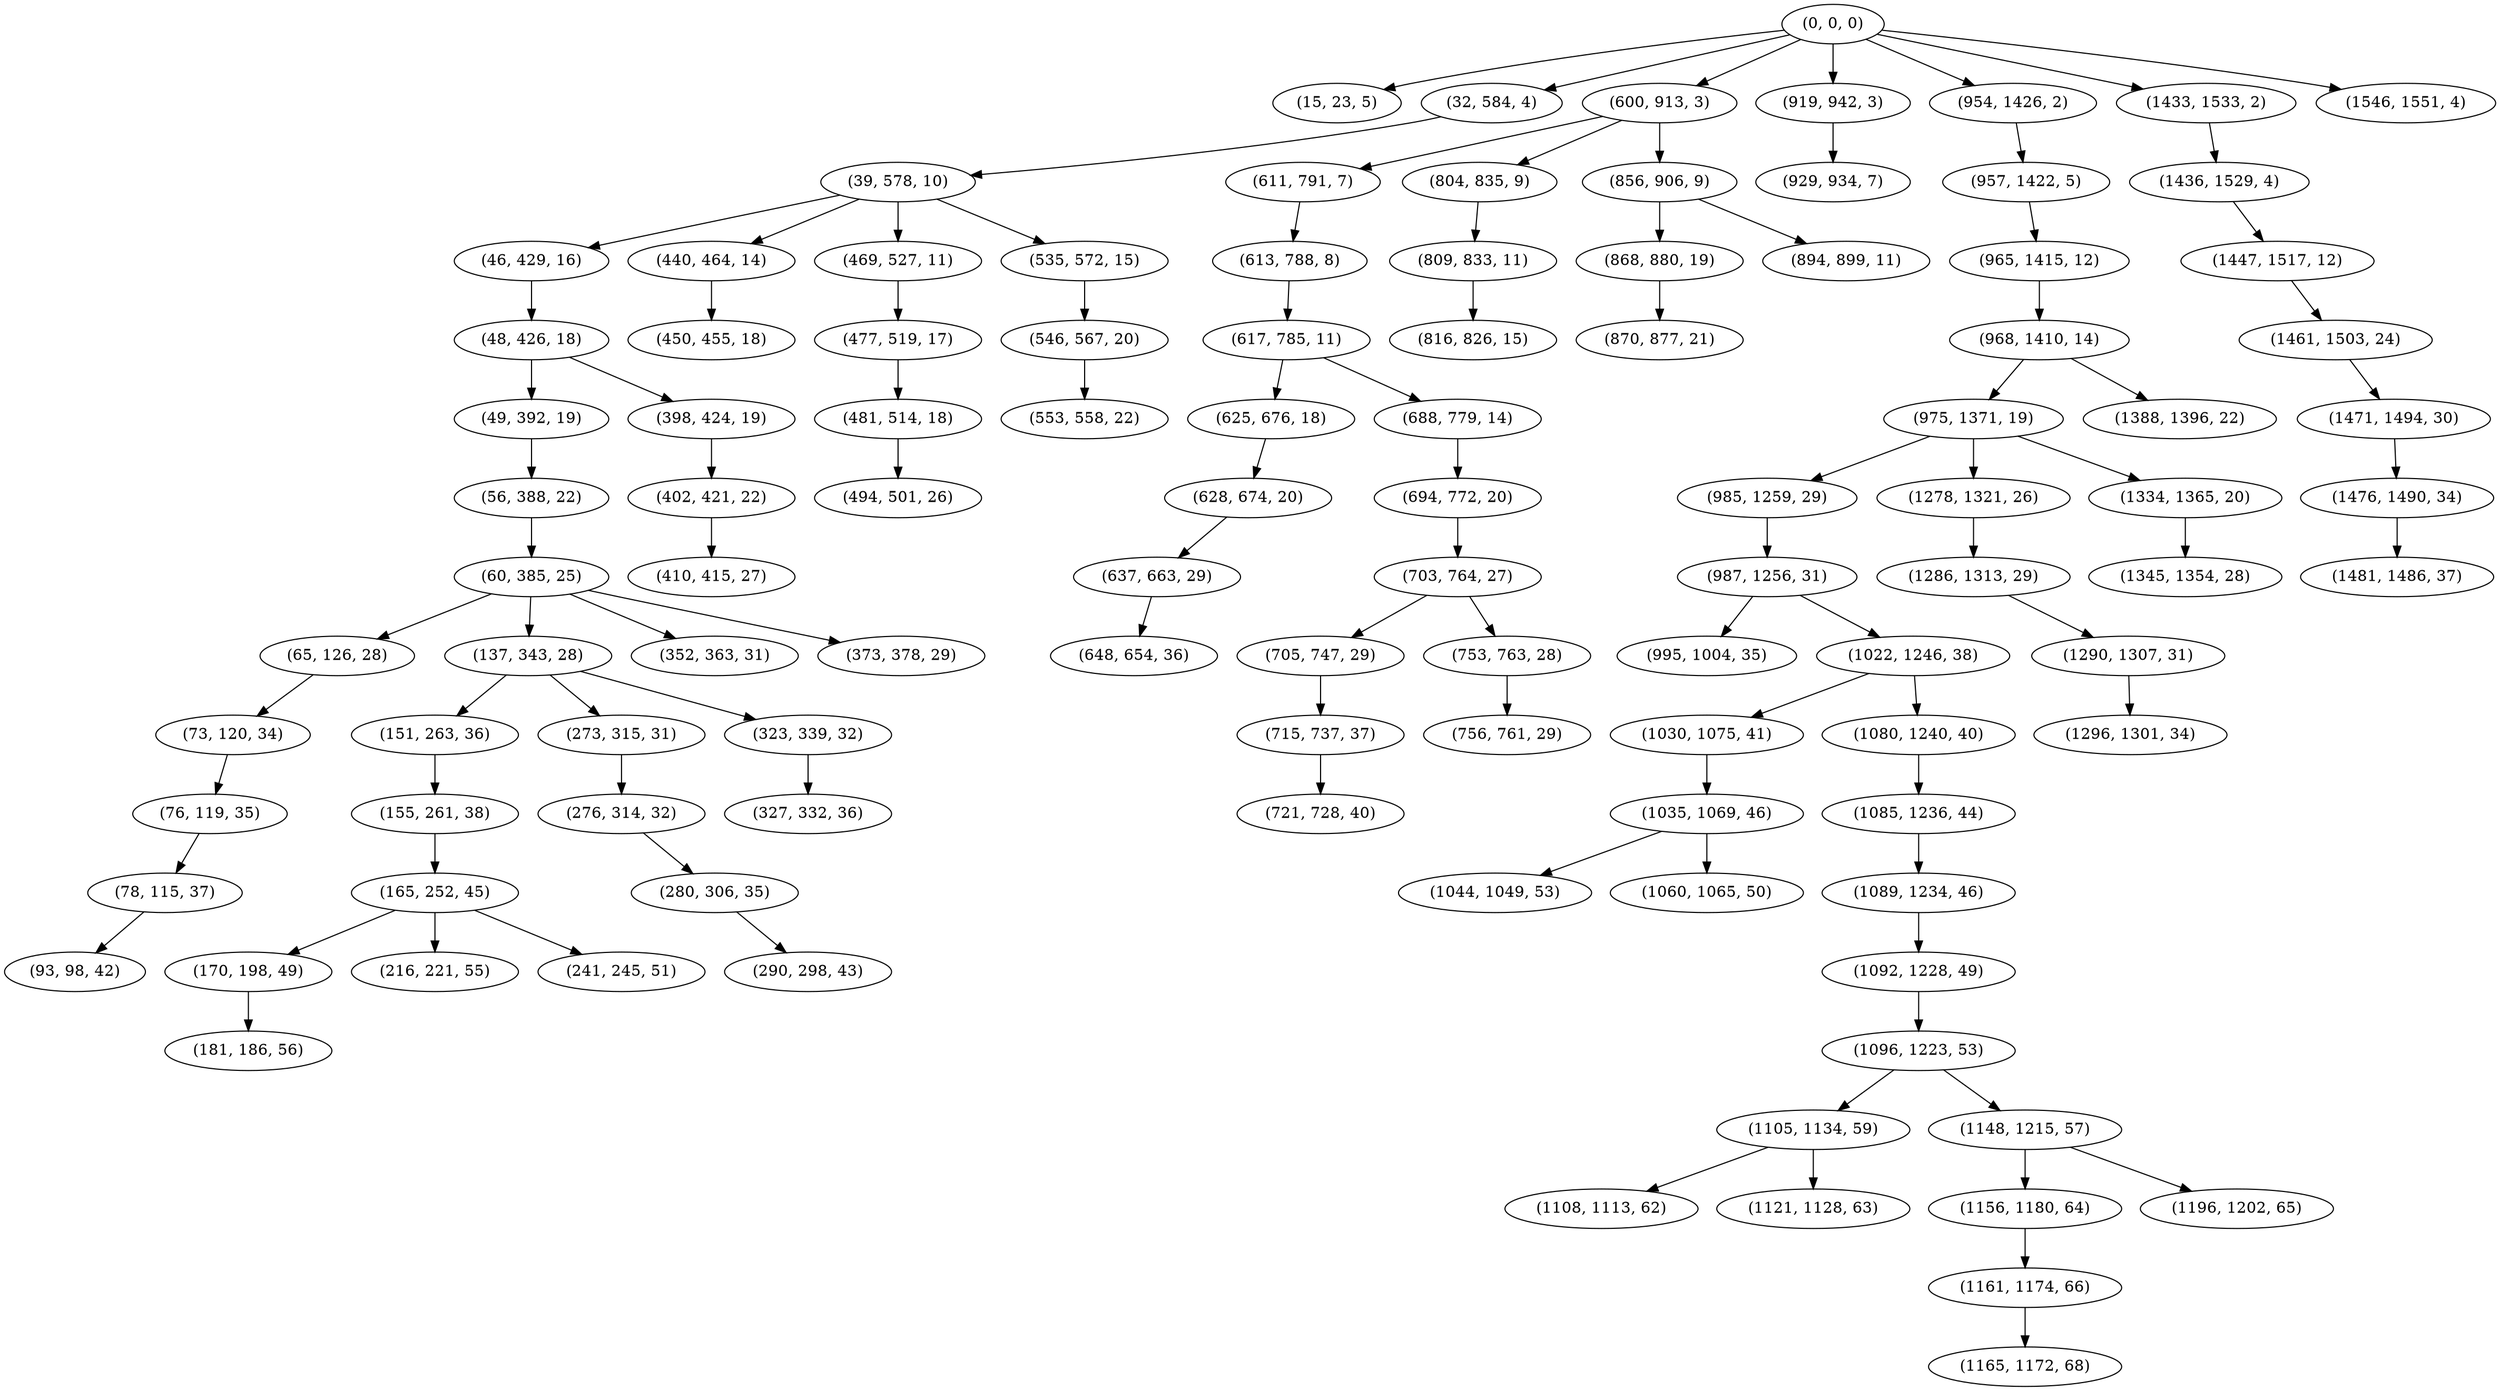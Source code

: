 digraph tree {
    "(0, 0, 0)";
    "(15, 23, 5)";
    "(32, 584, 4)";
    "(39, 578, 10)";
    "(46, 429, 16)";
    "(48, 426, 18)";
    "(49, 392, 19)";
    "(56, 388, 22)";
    "(60, 385, 25)";
    "(65, 126, 28)";
    "(73, 120, 34)";
    "(76, 119, 35)";
    "(78, 115, 37)";
    "(93, 98, 42)";
    "(137, 343, 28)";
    "(151, 263, 36)";
    "(155, 261, 38)";
    "(165, 252, 45)";
    "(170, 198, 49)";
    "(181, 186, 56)";
    "(216, 221, 55)";
    "(241, 245, 51)";
    "(273, 315, 31)";
    "(276, 314, 32)";
    "(280, 306, 35)";
    "(290, 298, 43)";
    "(323, 339, 32)";
    "(327, 332, 36)";
    "(352, 363, 31)";
    "(373, 378, 29)";
    "(398, 424, 19)";
    "(402, 421, 22)";
    "(410, 415, 27)";
    "(440, 464, 14)";
    "(450, 455, 18)";
    "(469, 527, 11)";
    "(477, 519, 17)";
    "(481, 514, 18)";
    "(494, 501, 26)";
    "(535, 572, 15)";
    "(546, 567, 20)";
    "(553, 558, 22)";
    "(600, 913, 3)";
    "(611, 791, 7)";
    "(613, 788, 8)";
    "(617, 785, 11)";
    "(625, 676, 18)";
    "(628, 674, 20)";
    "(637, 663, 29)";
    "(648, 654, 36)";
    "(688, 779, 14)";
    "(694, 772, 20)";
    "(703, 764, 27)";
    "(705, 747, 29)";
    "(715, 737, 37)";
    "(721, 728, 40)";
    "(753, 763, 28)";
    "(756, 761, 29)";
    "(804, 835, 9)";
    "(809, 833, 11)";
    "(816, 826, 15)";
    "(856, 906, 9)";
    "(868, 880, 19)";
    "(870, 877, 21)";
    "(894, 899, 11)";
    "(919, 942, 3)";
    "(929, 934, 7)";
    "(954, 1426, 2)";
    "(957, 1422, 5)";
    "(965, 1415, 12)";
    "(968, 1410, 14)";
    "(975, 1371, 19)";
    "(985, 1259, 29)";
    "(987, 1256, 31)";
    "(995, 1004, 35)";
    "(1022, 1246, 38)";
    "(1030, 1075, 41)";
    "(1035, 1069, 46)";
    "(1044, 1049, 53)";
    "(1060, 1065, 50)";
    "(1080, 1240, 40)";
    "(1085, 1236, 44)";
    "(1089, 1234, 46)";
    "(1092, 1228, 49)";
    "(1096, 1223, 53)";
    "(1105, 1134, 59)";
    "(1108, 1113, 62)";
    "(1121, 1128, 63)";
    "(1148, 1215, 57)";
    "(1156, 1180, 64)";
    "(1161, 1174, 66)";
    "(1165, 1172, 68)";
    "(1196, 1202, 65)";
    "(1278, 1321, 26)";
    "(1286, 1313, 29)";
    "(1290, 1307, 31)";
    "(1296, 1301, 34)";
    "(1334, 1365, 20)";
    "(1345, 1354, 28)";
    "(1388, 1396, 22)";
    "(1433, 1533, 2)";
    "(1436, 1529, 4)";
    "(1447, 1517, 12)";
    "(1461, 1503, 24)";
    "(1471, 1494, 30)";
    "(1476, 1490, 34)";
    "(1481, 1486, 37)";
    "(1546, 1551, 4)";
    "(0, 0, 0)" -> "(15, 23, 5)";
    "(0, 0, 0)" -> "(32, 584, 4)";
    "(0, 0, 0)" -> "(600, 913, 3)";
    "(0, 0, 0)" -> "(919, 942, 3)";
    "(0, 0, 0)" -> "(954, 1426, 2)";
    "(0, 0, 0)" -> "(1433, 1533, 2)";
    "(0, 0, 0)" -> "(1546, 1551, 4)";
    "(32, 584, 4)" -> "(39, 578, 10)";
    "(39, 578, 10)" -> "(46, 429, 16)";
    "(39, 578, 10)" -> "(440, 464, 14)";
    "(39, 578, 10)" -> "(469, 527, 11)";
    "(39, 578, 10)" -> "(535, 572, 15)";
    "(46, 429, 16)" -> "(48, 426, 18)";
    "(48, 426, 18)" -> "(49, 392, 19)";
    "(48, 426, 18)" -> "(398, 424, 19)";
    "(49, 392, 19)" -> "(56, 388, 22)";
    "(56, 388, 22)" -> "(60, 385, 25)";
    "(60, 385, 25)" -> "(65, 126, 28)";
    "(60, 385, 25)" -> "(137, 343, 28)";
    "(60, 385, 25)" -> "(352, 363, 31)";
    "(60, 385, 25)" -> "(373, 378, 29)";
    "(65, 126, 28)" -> "(73, 120, 34)";
    "(73, 120, 34)" -> "(76, 119, 35)";
    "(76, 119, 35)" -> "(78, 115, 37)";
    "(78, 115, 37)" -> "(93, 98, 42)";
    "(137, 343, 28)" -> "(151, 263, 36)";
    "(137, 343, 28)" -> "(273, 315, 31)";
    "(137, 343, 28)" -> "(323, 339, 32)";
    "(151, 263, 36)" -> "(155, 261, 38)";
    "(155, 261, 38)" -> "(165, 252, 45)";
    "(165, 252, 45)" -> "(170, 198, 49)";
    "(165, 252, 45)" -> "(216, 221, 55)";
    "(165, 252, 45)" -> "(241, 245, 51)";
    "(170, 198, 49)" -> "(181, 186, 56)";
    "(273, 315, 31)" -> "(276, 314, 32)";
    "(276, 314, 32)" -> "(280, 306, 35)";
    "(280, 306, 35)" -> "(290, 298, 43)";
    "(323, 339, 32)" -> "(327, 332, 36)";
    "(398, 424, 19)" -> "(402, 421, 22)";
    "(402, 421, 22)" -> "(410, 415, 27)";
    "(440, 464, 14)" -> "(450, 455, 18)";
    "(469, 527, 11)" -> "(477, 519, 17)";
    "(477, 519, 17)" -> "(481, 514, 18)";
    "(481, 514, 18)" -> "(494, 501, 26)";
    "(535, 572, 15)" -> "(546, 567, 20)";
    "(546, 567, 20)" -> "(553, 558, 22)";
    "(600, 913, 3)" -> "(611, 791, 7)";
    "(600, 913, 3)" -> "(804, 835, 9)";
    "(600, 913, 3)" -> "(856, 906, 9)";
    "(611, 791, 7)" -> "(613, 788, 8)";
    "(613, 788, 8)" -> "(617, 785, 11)";
    "(617, 785, 11)" -> "(625, 676, 18)";
    "(617, 785, 11)" -> "(688, 779, 14)";
    "(625, 676, 18)" -> "(628, 674, 20)";
    "(628, 674, 20)" -> "(637, 663, 29)";
    "(637, 663, 29)" -> "(648, 654, 36)";
    "(688, 779, 14)" -> "(694, 772, 20)";
    "(694, 772, 20)" -> "(703, 764, 27)";
    "(703, 764, 27)" -> "(705, 747, 29)";
    "(703, 764, 27)" -> "(753, 763, 28)";
    "(705, 747, 29)" -> "(715, 737, 37)";
    "(715, 737, 37)" -> "(721, 728, 40)";
    "(753, 763, 28)" -> "(756, 761, 29)";
    "(804, 835, 9)" -> "(809, 833, 11)";
    "(809, 833, 11)" -> "(816, 826, 15)";
    "(856, 906, 9)" -> "(868, 880, 19)";
    "(856, 906, 9)" -> "(894, 899, 11)";
    "(868, 880, 19)" -> "(870, 877, 21)";
    "(919, 942, 3)" -> "(929, 934, 7)";
    "(954, 1426, 2)" -> "(957, 1422, 5)";
    "(957, 1422, 5)" -> "(965, 1415, 12)";
    "(965, 1415, 12)" -> "(968, 1410, 14)";
    "(968, 1410, 14)" -> "(975, 1371, 19)";
    "(968, 1410, 14)" -> "(1388, 1396, 22)";
    "(975, 1371, 19)" -> "(985, 1259, 29)";
    "(975, 1371, 19)" -> "(1278, 1321, 26)";
    "(975, 1371, 19)" -> "(1334, 1365, 20)";
    "(985, 1259, 29)" -> "(987, 1256, 31)";
    "(987, 1256, 31)" -> "(995, 1004, 35)";
    "(987, 1256, 31)" -> "(1022, 1246, 38)";
    "(1022, 1246, 38)" -> "(1030, 1075, 41)";
    "(1022, 1246, 38)" -> "(1080, 1240, 40)";
    "(1030, 1075, 41)" -> "(1035, 1069, 46)";
    "(1035, 1069, 46)" -> "(1044, 1049, 53)";
    "(1035, 1069, 46)" -> "(1060, 1065, 50)";
    "(1080, 1240, 40)" -> "(1085, 1236, 44)";
    "(1085, 1236, 44)" -> "(1089, 1234, 46)";
    "(1089, 1234, 46)" -> "(1092, 1228, 49)";
    "(1092, 1228, 49)" -> "(1096, 1223, 53)";
    "(1096, 1223, 53)" -> "(1105, 1134, 59)";
    "(1096, 1223, 53)" -> "(1148, 1215, 57)";
    "(1105, 1134, 59)" -> "(1108, 1113, 62)";
    "(1105, 1134, 59)" -> "(1121, 1128, 63)";
    "(1148, 1215, 57)" -> "(1156, 1180, 64)";
    "(1148, 1215, 57)" -> "(1196, 1202, 65)";
    "(1156, 1180, 64)" -> "(1161, 1174, 66)";
    "(1161, 1174, 66)" -> "(1165, 1172, 68)";
    "(1278, 1321, 26)" -> "(1286, 1313, 29)";
    "(1286, 1313, 29)" -> "(1290, 1307, 31)";
    "(1290, 1307, 31)" -> "(1296, 1301, 34)";
    "(1334, 1365, 20)" -> "(1345, 1354, 28)";
    "(1433, 1533, 2)" -> "(1436, 1529, 4)";
    "(1436, 1529, 4)" -> "(1447, 1517, 12)";
    "(1447, 1517, 12)" -> "(1461, 1503, 24)";
    "(1461, 1503, 24)" -> "(1471, 1494, 30)";
    "(1471, 1494, 30)" -> "(1476, 1490, 34)";
    "(1476, 1490, 34)" -> "(1481, 1486, 37)";
}

